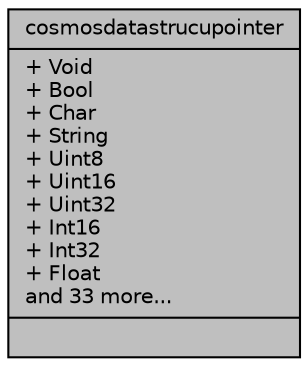 digraph "cosmosdatastrucupointer"
{
 // INTERACTIVE_SVG=YES
  edge [fontname="Helvetica",fontsize="10",labelfontname="Helvetica",labelfontsize="10"];
  node [fontname="Helvetica",fontsize="10",shape=record];
  Node1 [label="{cosmosdatastrucupointer\n|+ Void\l+ Bool\l+ Char\l+ String\l+ Uint8\l+ Uint16\l+ Uint32\l+ Int16\l+ Int32\l+ Float\land 33 more...\l|}",height=0.2,width=0.4,color="black", fillcolor="grey75", style="filled", fontcolor="black"];
}
